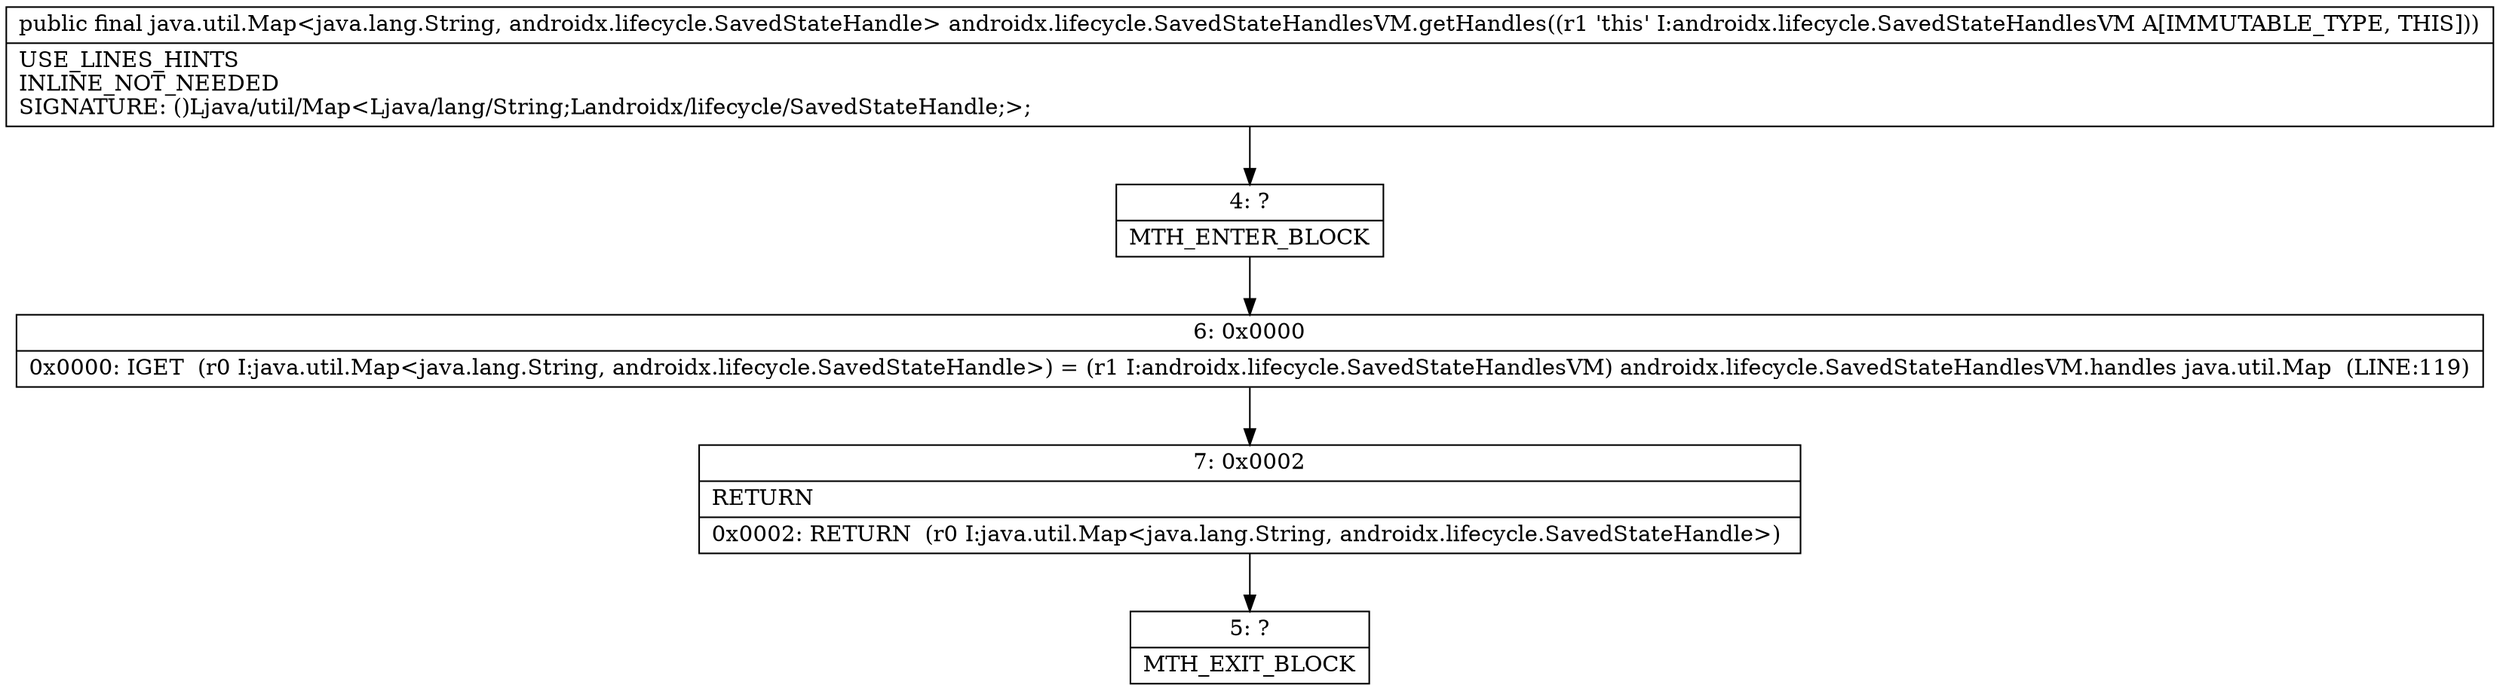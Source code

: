 digraph "CFG forandroidx.lifecycle.SavedStateHandlesVM.getHandles()Ljava\/util\/Map;" {
Node_4 [shape=record,label="{4\:\ ?|MTH_ENTER_BLOCK\l}"];
Node_6 [shape=record,label="{6\:\ 0x0000|0x0000: IGET  (r0 I:java.util.Map\<java.lang.String, androidx.lifecycle.SavedStateHandle\>) = (r1 I:androidx.lifecycle.SavedStateHandlesVM) androidx.lifecycle.SavedStateHandlesVM.handles java.util.Map  (LINE:119)\l}"];
Node_7 [shape=record,label="{7\:\ 0x0002|RETURN\l|0x0002: RETURN  (r0 I:java.util.Map\<java.lang.String, androidx.lifecycle.SavedStateHandle\>) \l}"];
Node_5 [shape=record,label="{5\:\ ?|MTH_EXIT_BLOCK\l}"];
MethodNode[shape=record,label="{public final java.util.Map\<java.lang.String, androidx.lifecycle.SavedStateHandle\> androidx.lifecycle.SavedStateHandlesVM.getHandles((r1 'this' I:androidx.lifecycle.SavedStateHandlesVM A[IMMUTABLE_TYPE, THIS]))  | USE_LINES_HINTS\lINLINE_NOT_NEEDED\lSIGNATURE: ()Ljava\/util\/Map\<Ljava\/lang\/String;Landroidx\/lifecycle\/SavedStateHandle;\>;\l}"];
MethodNode -> Node_4;Node_4 -> Node_6;
Node_6 -> Node_7;
Node_7 -> Node_5;
}

